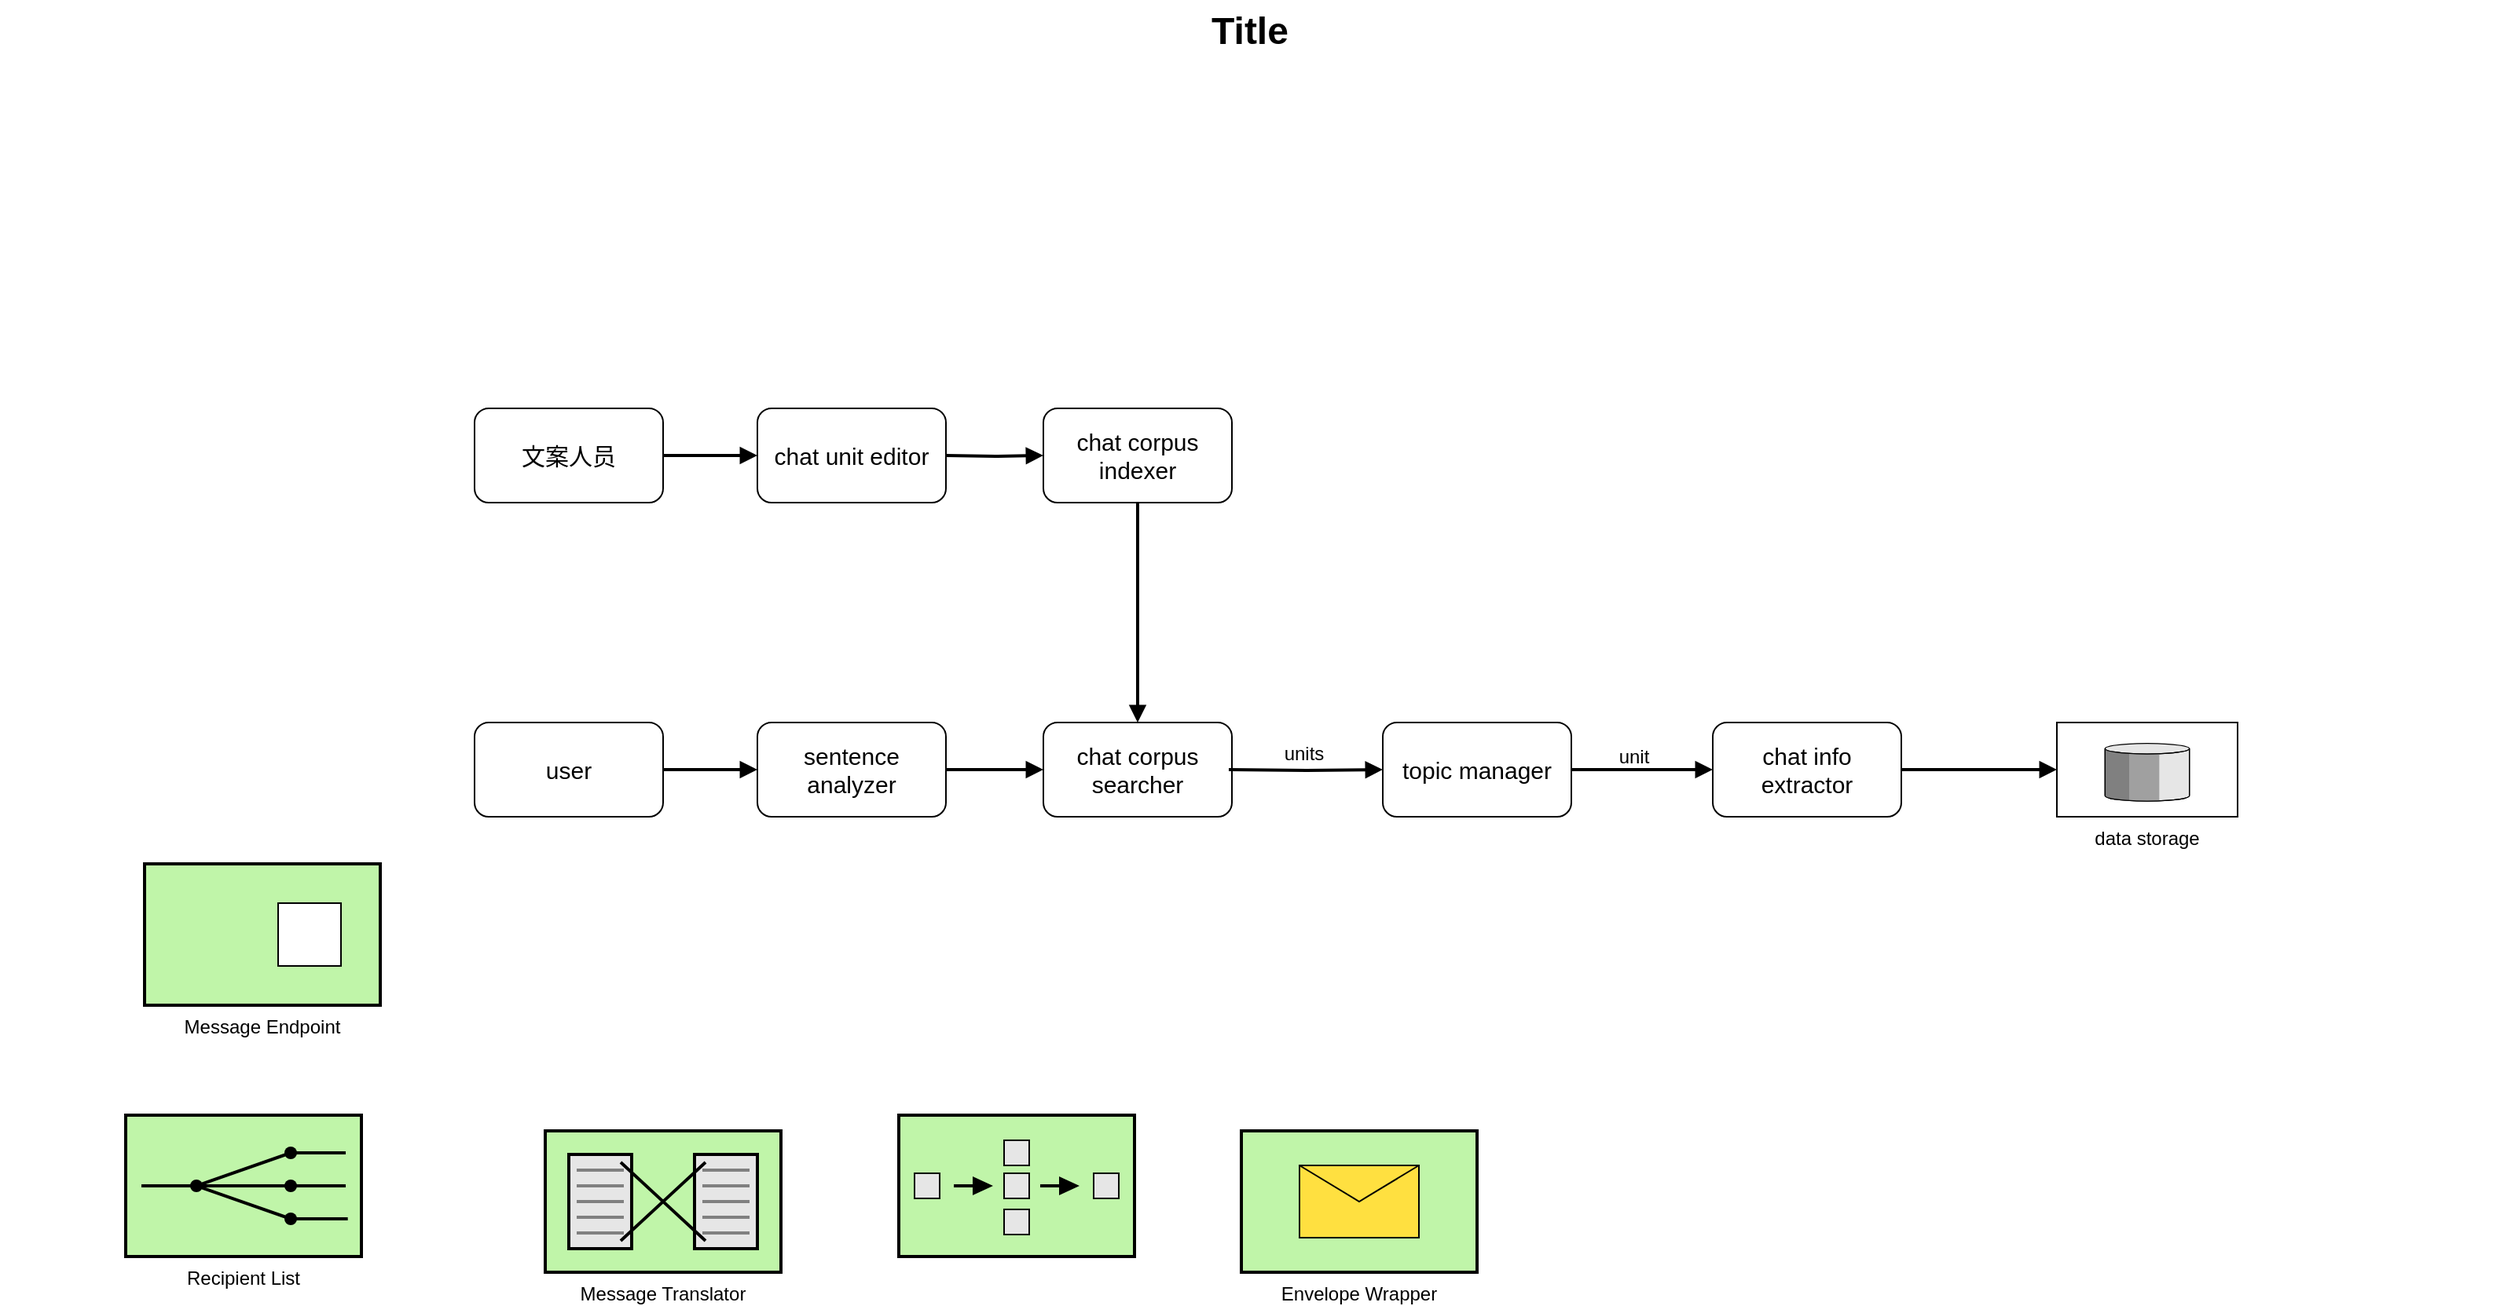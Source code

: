 <mxfile pages="1" version="11.2.4" type="github"><diagram name="Page-1" id="74b105a0-9070-1c63-61bc-23e55f88626e"><mxGraphModel dx="835" dy="407" grid="1" gridSize="10" guides="1" tooltips="1" connect="1" arrows="1" fold="1" page="1" pageScale="1.5" pageWidth="1169" pageHeight="826" background="none" math="0" shadow="0"><root><mxCell id="0" style=";html=1;"/><mxCell id="1" style=";html=1;" parent="0"/><mxCell id="10b056a9c633e61c-2" value="Recipient List" style="strokeWidth=2;dashed=0;align=center;fontSize=12;fillColor=#c0f5a9;verticalLabelPosition=bottom;verticalAlign=top;strokeColor=#000000;shape=mxgraph.eip.recipient_list;" parent="1" vertex="1"><mxGeometry x="160" y="750" width="150" height="90" as="geometry"/></mxCell><mxCell id="10b056a9c633e61c-17" style="edgeStyle=orthogonalEdgeStyle;rounded=0;html=1;endArrow=block;endFill=1;jettySize=auto;orthogonalLoop=1;strokeWidth=2;startArrow=none;startFill=0;exitX=1;exitY=0.5;exitDx=0;exitDy=0;entryX=0;entryY=0.5;entryDx=0;entryDy=0;fontSize=15;" parent="1" source="3V90F-gYjFNUInid9d5o-7" target="3V90F-gYjFNUInid9d5o-6" edge="1"><mxGeometry relative="1" as="geometry"/></mxCell><mxCell id="10b056a9c633e61c-4" value="Message Endpoint" style="strokeWidth=2;dashed=0;align=center;fontSize=12;shape=rect;verticalLabelPosition=bottom;verticalAlign=top;fillColor=#c0f5a9;strokeColor=#000000;" parent="1" vertex="1"><mxGeometry x="172" y="590" width="150" height="90" as="geometry"/></mxCell><mxCell id="10b056a9c633e61c-5" value="" style="strokeWidth=1;dashed=0;align=center;fontSize=8;shape=rect;fillColor=#ffffff;strokeColor=#000000;" parent="10b056a9c633e61c-4" vertex="1"><mxGeometry x="85" y="25" width="40" height="40" as="geometry"/></mxCell><mxCell id="10b056a9c633e61c-10" value="Message Translator" style="strokeWidth=2;dashed=0;align=center;fontSize=12;shape=mxgraph.eip.message_translator;fillColor=#c0f5a9;strokeColor=#000000;verticalLabelPosition=bottom;verticalAlign=top;" parent="1" vertex="1"><mxGeometry x="427" y="760" width="150" height="90" as="geometry"/></mxCell><mxCell id="10b056a9c633e61c-13" value="Envelope Wrapper" style="strokeWidth=2;dashed=0;align=center;fontSize=12;fillColor=#c0f5a9;verticalLabelPosition=bottom;verticalAlign=top;strokeColor=#000000;shape=mxgraph.eip.envelope_wrapper;" parent="1" vertex="1"><mxGeometry x="870" y="760" width="150" height="90" as="geometry"/></mxCell><mxCell id="10b056a9c633e61c-14" value="" style="strokeWidth=2;dashed=0;align=center;fontSize=12;fillColor=#c0f5a9;verticalLabelPosition=bottom;verticalAlign=top;strokeColor=#000000;shape=mxgraph.eip.composed_message_processor;" parent="1" vertex="1"><mxGeometry x="652" y="750" width="150" height="90" as="geometry"/></mxCell><mxCell id="10b056a9c633e61c-15" value="data storage" style="strokeWidth=1;dashed=0;align=center;fontSize=12;verticalLabelPosition=bottom;verticalAlign=top;shape=mxgraph.eip.message_store;fillColor=#FFFFFF;strokeColor=#000000;" parent="1" vertex="1"><mxGeometry x="1389" y="500" width="115" height="60" as="geometry"/></mxCell><mxCell id="10b056a9c633e61c-30" value="Title" style="text;strokeColor=none;fillColor=none;html=1;fontSize=24;fontStyle=1;verticalAlign=middle;align=center;" parent="1" vertex="1"><mxGeometry x="80" y="40" width="1590" height="40" as="geometry"/></mxCell><mxCell id="3V90F-gYjFNUInid9d5o-6" value="chat unit editor" style="rounded=1;whiteSpace=wrap;html=1;fontSize=15;" parent="1" vertex="1"><mxGeometry x="562" y="300" width="120" height="60" as="geometry"/></mxCell><mxCell id="3V90F-gYjFNUInid9d5o-7" value="文案人员" style="rounded=1;whiteSpace=wrap;html=1;fontSize=15;" parent="1" vertex="1"><mxGeometry x="382" y="300" width="120" height="60" as="geometry"/></mxCell><mxCell id="3V90F-gYjFNUInid9d5o-9" style="edgeStyle=orthogonalEdgeStyle;rounded=0;html=1;endArrow=block;endFill=1;jettySize=auto;orthogonalLoop=1;strokeWidth=2;startArrow=none;startFill=0;exitX=1;exitY=0.5;exitDx=0;exitDy=0;entryX=0;entryY=0.5;entryDx=0;entryDy=0;fontSize=15;" parent="1" source="3V90F-gYjFNUInid9d5o-11" target="3V90F-gYjFNUInid9d5o-10" edge="1"><mxGeometry relative="1" as="geometry"/></mxCell><mxCell id="3V90F-gYjFNUInid9d5o-10" value="sentence analyzer" style="rounded=1;whiteSpace=wrap;html=1;fontSize=15;" parent="1" vertex="1"><mxGeometry x="562" y="500" width="120" height="60" as="geometry"/></mxCell><mxCell id="3V90F-gYjFNUInid9d5o-11" value="user" style="rounded=1;whiteSpace=wrap;html=1;fontSize=15;" parent="1" vertex="1"><mxGeometry x="382" y="500" width="120" height="60" as="geometry"/></mxCell><mxCell id="3V90F-gYjFNUInid9d5o-12" style="edgeStyle=orthogonalEdgeStyle;rounded=0;html=1;endArrow=block;endFill=1;jettySize=auto;orthogonalLoop=1;strokeWidth=2;startArrow=none;startFill=0;exitX=1;exitY=0.5;exitDx=0;exitDy=0;entryX=0;entryY=0.5;entryDx=0;entryDy=0;fontSize=15;" parent="1" source="3V90F-gYjFNUInid9d5o-10" target="3V90F-gYjFNUInid9d5o-13" edge="1"><mxGeometry relative="1" as="geometry"><mxPoint x="682" y="530" as="sourcePoint"/></mxGeometry></mxCell><mxCell id="3V90F-gYjFNUInid9d5o-13" value="chat corpus searcher" style="rounded=1;whiteSpace=wrap;html=1;fontSize=15;" parent="1" vertex="1"><mxGeometry x="744" y="500" width="120" height="60" as="geometry"/></mxCell><mxCell id="3V90F-gYjFNUInid9d5o-14" style="edgeStyle=orthogonalEdgeStyle;rounded=0;html=1;endArrow=block;endFill=1;jettySize=auto;orthogonalLoop=1;strokeWidth=2;startArrow=none;startFill=0;exitX=1;exitY=0.5;exitDx=0;exitDy=0;entryX=0;entryY=0.5;entryDx=0;entryDy=0;fontSize=15;" parent="1" target="3V90F-gYjFNUInid9d5o-15" edge="1"><mxGeometry relative="1" as="geometry"><mxPoint x="862" y="530" as="sourcePoint"/></mxGeometry></mxCell><mxCell id="3V90F-gYjFNUInid9d5o-15" value="topic manager" style="rounded=1;whiteSpace=wrap;html=1;fontSize=15;" parent="1" vertex="1"><mxGeometry x="960" y="500" width="120" height="60" as="geometry"/></mxCell><mxCell id="MHREpomf1-_HwhP5B9DU-1" style="edgeStyle=orthogonalEdgeStyle;rounded=0;html=1;endArrow=block;endFill=1;jettySize=auto;orthogonalLoop=1;strokeWidth=2;startArrow=none;startFill=0;exitX=1;exitY=0.5;exitDx=0;exitDy=0;entryX=0;entryY=0.5;entryDx=0;entryDy=0;fontSize=15;" edge="1" parent="1" target="MHREpomf1-_HwhP5B9DU-2"><mxGeometry relative="1" as="geometry"><mxPoint x="682" y="330" as="sourcePoint"/></mxGeometry></mxCell><mxCell id="MHREpomf1-_HwhP5B9DU-2" value="chat corpus indexer" style="rounded=1;whiteSpace=wrap;html=1;fontSize=15;" vertex="1" parent="1"><mxGeometry x="744" y="300" width="120" height="60" as="geometry"/></mxCell><mxCell id="MHREpomf1-_HwhP5B9DU-3" style="edgeStyle=orthogonalEdgeStyle;rounded=0;html=1;endArrow=block;endFill=1;jettySize=auto;orthogonalLoop=1;strokeWidth=2;startArrow=none;startFill=0;exitX=0.5;exitY=1;exitDx=0;exitDy=0;entryX=0.5;entryY=0;entryDx=0;entryDy=0;fontSize=15;" edge="1" parent="1" source="MHREpomf1-_HwhP5B9DU-2" target="3V90F-gYjFNUInid9d5o-13"><mxGeometry relative="1" as="geometry"><mxPoint x="690" y="415" as="sourcePoint"/><mxPoint x="750" y="415" as="targetPoint"/></mxGeometry></mxCell><mxCell id="MHREpomf1-_HwhP5B9DU-4" value="chat info extractor" style="rounded=1;whiteSpace=wrap;html=1;fontSize=15;" vertex="1" parent="1"><mxGeometry x="1170" y="500" width="120" height="60" as="geometry"/></mxCell><mxCell id="MHREpomf1-_HwhP5B9DU-5" value="units" style="text;html=1;strokeColor=none;fillColor=none;align=center;verticalAlign=middle;whiteSpace=wrap;rounded=0;" vertex="1" parent="1"><mxGeometry x="890" y="510" width="40" height="20" as="geometry"/></mxCell><mxCell id="MHREpomf1-_HwhP5B9DU-6" style="edgeStyle=orthogonalEdgeStyle;rounded=0;html=1;endArrow=block;endFill=1;jettySize=auto;orthogonalLoop=1;strokeWidth=2;startArrow=none;startFill=0;exitX=1;exitY=0.5;exitDx=0;exitDy=0;entryX=0;entryY=0.5;entryDx=0;entryDy=0;fontSize=15;" edge="1" parent="1" source="3V90F-gYjFNUInid9d5o-15" target="MHREpomf1-_HwhP5B9DU-4"><mxGeometry relative="1" as="geometry"><mxPoint x="930" y="649.5" as="sourcePoint"/><mxPoint x="990.333" y="649.667" as="targetPoint"/></mxGeometry></mxCell><mxCell id="MHREpomf1-_HwhP5B9DU-7" value="unit" style="text;html=1;strokeColor=none;fillColor=none;align=center;verticalAlign=middle;whiteSpace=wrap;rounded=0;" vertex="1" parent="1"><mxGeometry x="1100" y="512" width="40" height="20" as="geometry"/></mxCell><mxCell id="MHREpomf1-_HwhP5B9DU-8" style="edgeStyle=orthogonalEdgeStyle;rounded=0;html=1;endArrow=block;endFill=1;jettySize=auto;orthogonalLoop=1;strokeWidth=2;startArrow=none;startFill=0;exitX=1;exitY=0.5;exitDx=0;exitDy=0;entryX=0;entryY=0.5;entryDx=0;entryDy=0;fontSize=15;entryPerimeter=0;" edge="1" parent="1" source="MHREpomf1-_HwhP5B9DU-4" target="10b056a9c633e61c-15"><mxGeometry relative="1" as="geometry"><mxPoint x="1304.833" y="600.167" as="sourcePoint"/><mxPoint x="1394.833" y="600.167" as="targetPoint"/><Array as="points"><mxPoint x="1360" y="530"/><mxPoint x="1360" y="530"/></Array></mxGeometry></mxCell></root></mxGraphModel></diagram></mxfile>